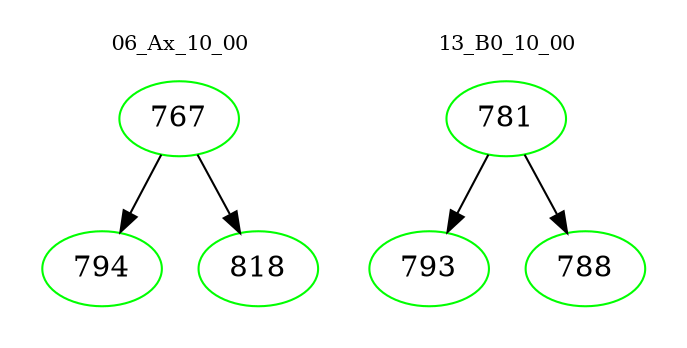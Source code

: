 digraph{
subgraph cluster_0 {
color = white
label = "06_Ax_10_00";
fontsize=10;
T0_767 [label="767", color="green"]
T0_767 -> T0_794 [color="black"]
T0_794 [label="794", color="green"]
T0_767 -> T0_818 [color="black"]
T0_818 [label="818", color="green"]
}
subgraph cluster_1 {
color = white
label = "13_B0_10_00";
fontsize=10;
T1_781 [label="781", color="green"]
T1_781 -> T1_793 [color="black"]
T1_793 [label="793", color="green"]
T1_781 -> T1_788 [color="black"]
T1_788 [label="788", color="green"]
}
}
